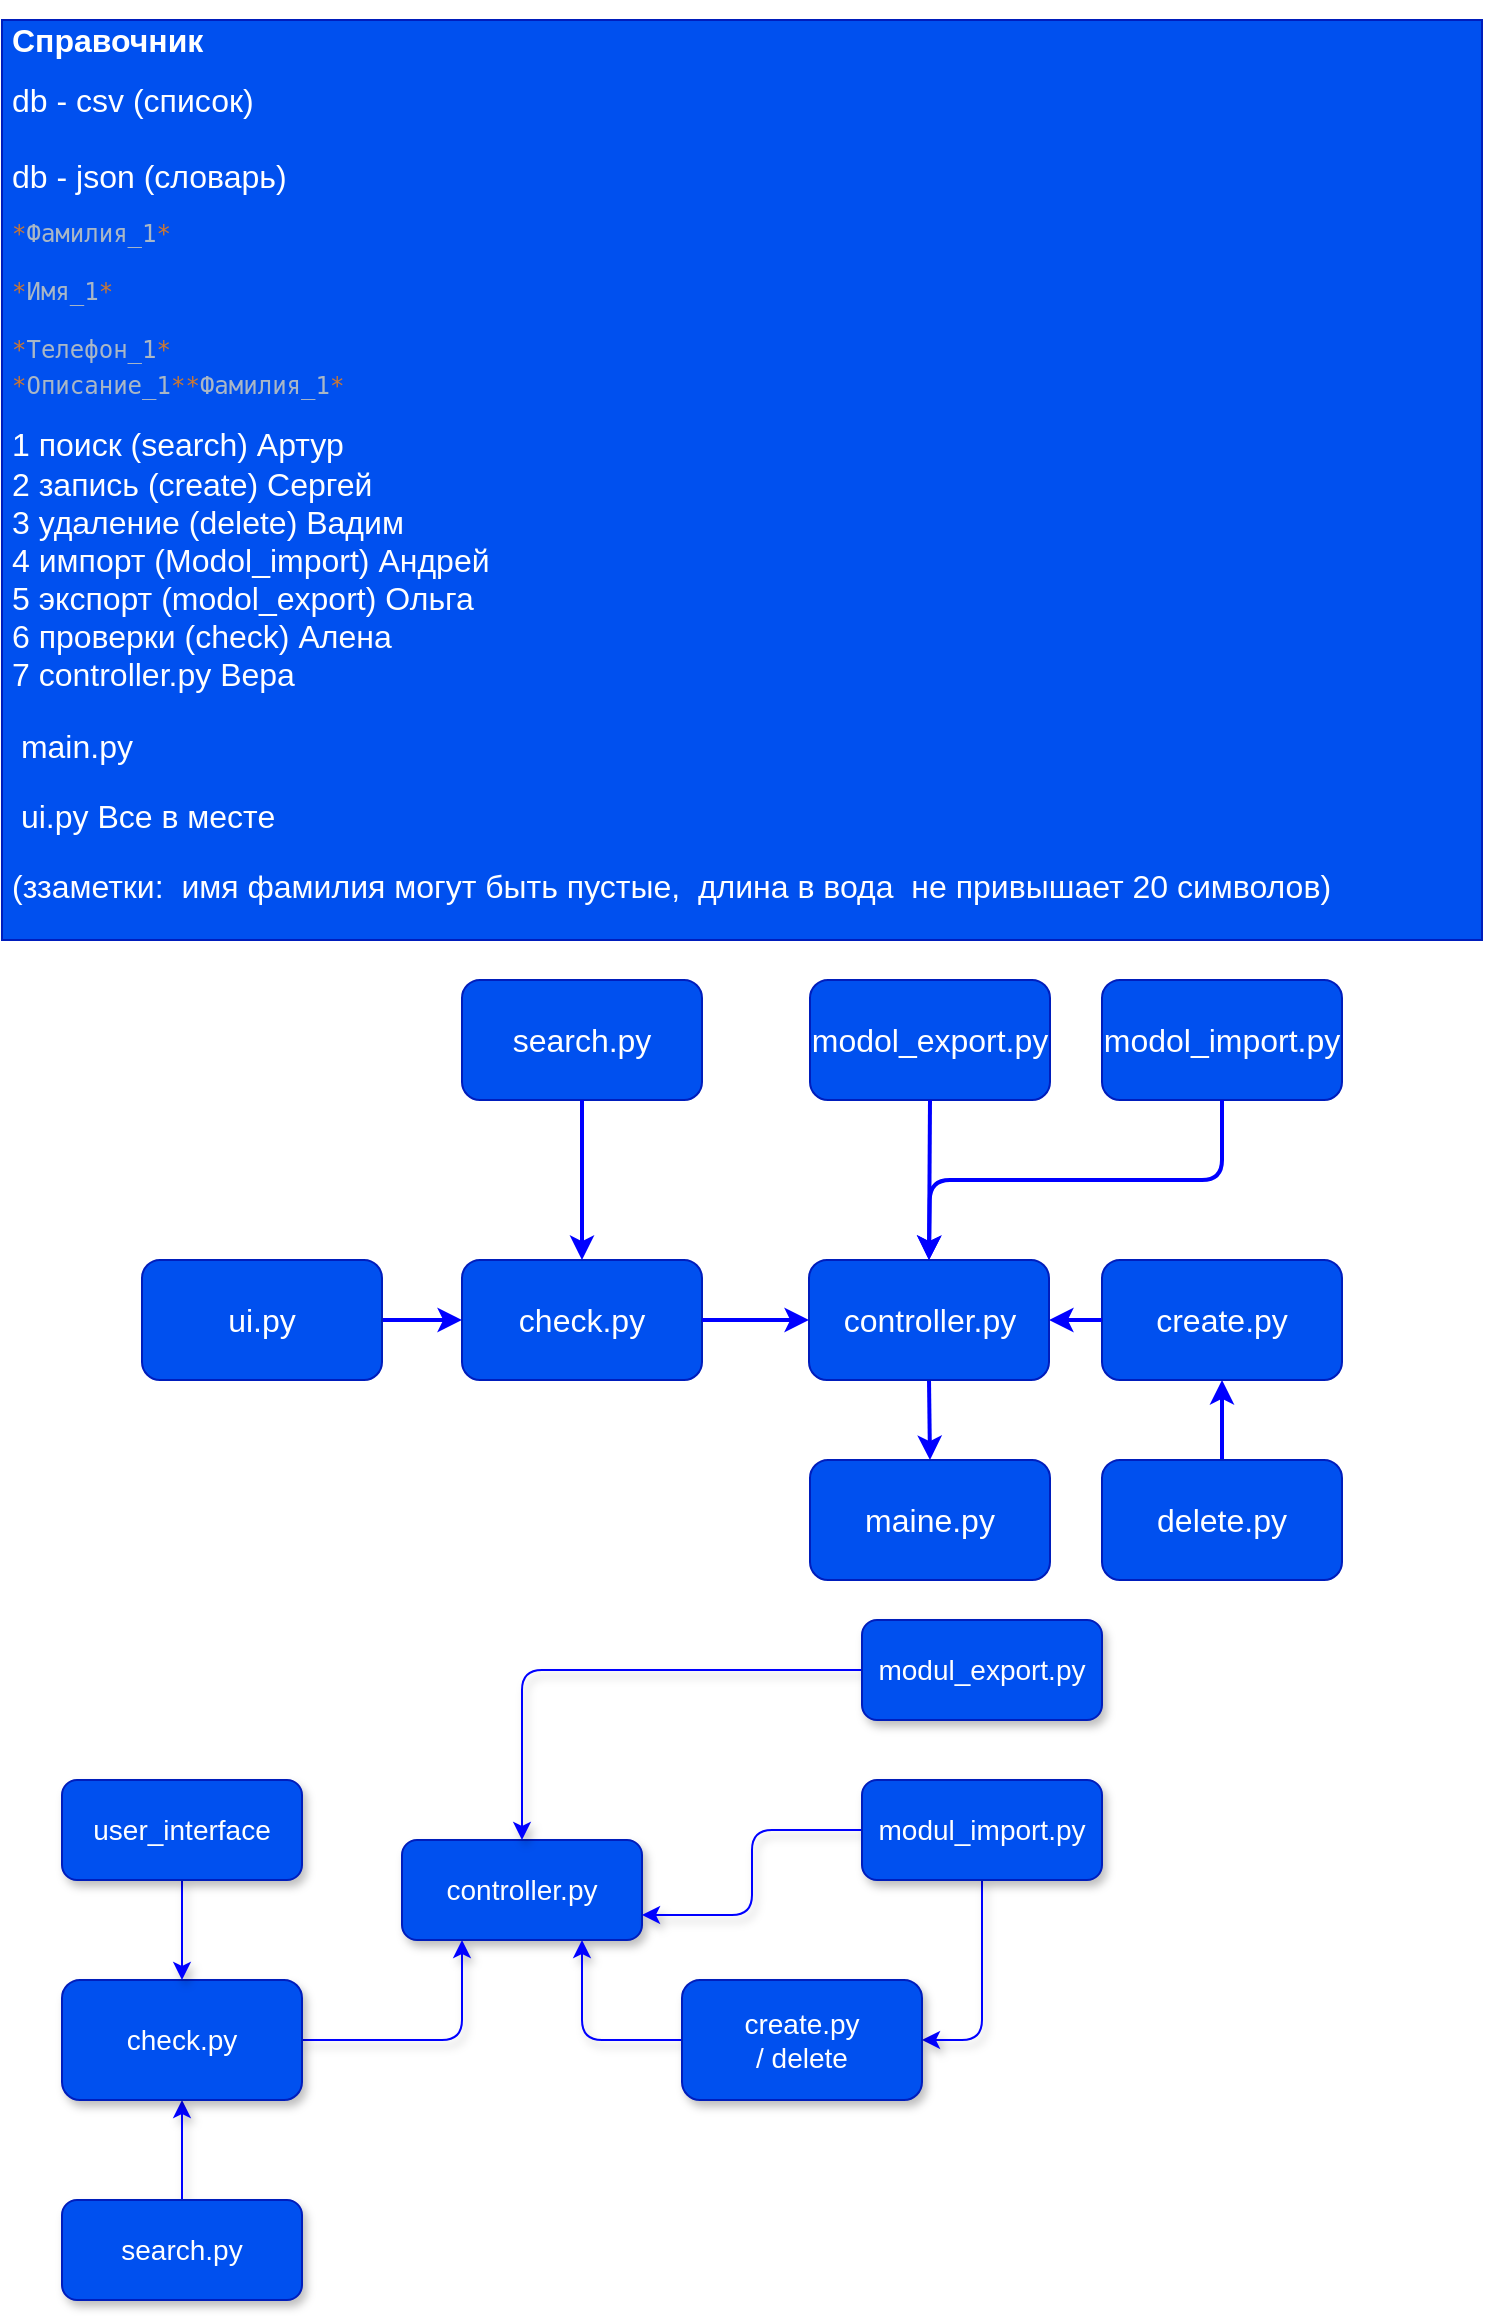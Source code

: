 <mxfile>
    <diagram id="Un_Z-Ee4vAJJ7-9JeIwL" name="Страница 1">
        <mxGraphModel dx="945" dy="488" grid="1" gridSize="10" guides="1" tooltips="1" connect="1" arrows="1" fold="1" page="1" pageScale="1" pageWidth="827" pageHeight="1169" background="#ffffff" math="0" shadow="0">
            <root>
                <mxCell id="0"/>
                <mxCell id="1" parent="0"/>
                <mxCell id="2" value="&lt;h1 style=&quot;font-size: 16px&quot;&gt;&lt;font style=&quot;font-size: 16px&quot;&gt;Справочник&lt;/font&gt;&lt;/h1&gt;&lt;div&gt;&lt;font style=&quot;font-size: 16px&quot;&gt;db - csv (список)&lt;/font&gt;&lt;/div&gt;&lt;div&gt;&lt;font style=&quot;font-size: 16px&quot;&gt;&lt;br&gt;&lt;/font&gt;&lt;/div&gt;&lt;div&gt;&lt;font style=&quot;font-size: 16px&quot;&gt;db - json (словарь)&amp;nbsp;&lt;/font&gt;&lt;/div&gt;&lt;pre style=&quot;color: rgb(169 , 183 , 198) ; font-family: &amp;#34;jetbrains mono&amp;#34; , monospace&quot;&gt;&lt;span style=&quot;color: #cc7832&quot;&gt;*&lt;/span&gt;Фамилия_1&lt;span style=&quot;color: #cc7832&quot;&gt;*&lt;br&gt;&lt;/span&gt;&lt;span style=&quot;color: #cc7832&quot;&gt;&lt;br&gt;&lt;/span&gt;&lt;span style=&quot;color: #cc7832&quot;&gt;*&lt;/span&gt;Имя_1&lt;span style=&quot;color: #cc7832&quot;&gt;*&lt;br&gt;&lt;/span&gt;&lt;span style=&quot;color: #cc7832&quot;&gt;&lt;br&gt;&lt;/span&gt;&lt;span style=&quot;color: #cc7832&quot;&gt;*&lt;/span&gt;Телефон_1&lt;span style=&quot;color: #cc7832&quot;&gt;*&lt;br&gt;&lt;/span&gt;&lt;font style=&quot;color: rgb(240 , 240 , 240) ; font-family: &amp;#34;helvetica&amp;#34; ; white-space: normal ; font-size: 16px&quot;&gt;&lt;span style=&quot;font-family: &amp;#34;jetbrains mono&amp;#34; , monospace ; font-size: 12px ; color: rgb(204 , 120 , 50)&quot;&gt;*&lt;/span&gt;&lt;span style=&quot;color: rgb(169 , 183 , 198) ; font-family: &amp;#34;jetbrains mono&amp;#34; , monospace ; font-size: 12px&quot;&gt;Описание_1&lt;/span&gt;&lt;span style=&quot;font-family: &amp;#34;jetbrains mono&amp;#34; , monospace ; font-size: 12px ; color: rgb(204 , 120 , 50)&quot;&gt;*&lt;/span&gt;&lt;/font&gt;&lt;span style=&quot;white-space: normal ; color: rgb(204 , 120 , 50)&quot;&gt;*&lt;/span&gt;&lt;span style=&quot;white-space: normal&quot;&gt;Фамилия_1&lt;/span&gt;&lt;span style=&quot;white-space: normal ; color: rgb(204 , 120 , 50)&quot;&gt;*&lt;/span&gt;&lt;/pre&gt;&lt;div&gt;&lt;font style=&quot;font-size: 16px&quot;&gt;1 поиск (search) Артур&lt;/font&gt;&lt;/div&gt;&lt;div&gt;&lt;font style=&quot;font-size: 16px&quot;&gt;2 запись (create) Сергей&lt;/font&gt;&lt;/div&gt;&lt;div&gt;&lt;font style=&quot;font-size: 16px&quot;&gt;3 удаление (delete) Вадим&lt;/font&gt;&lt;/div&gt;&lt;div&gt;&lt;font style=&quot;font-size: 16px&quot;&gt;4 импорт (Modol_import) Андрей&lt;/font&gt;&lt;/div&gt;&lt;div&gt;&lt;font style=&quot;font-size: 16px&quot;&gt;5 экспорт (modol_export) Ольга&lt;/font&gt;&lt;/div&gt;&lt;div&gt;&lt;font style=&quot;font-size: 16px&quot;&gt;6 проверки (check) Алена&lt;/font&gt;&lt;/div&gt;&lt;div&gt;&lt;font style=&quot;font-size: 16px&quot;&gt;7&lt;/font&gt;&lt;span style=&quot;font-size: 16px&quot;&gt;&amp;nbsp;controller.py Вера&lt;/span&gt;&lt;/div&gt;&lt;p style=&quot;font-size: 16px&quot;&gt;&lt;font style=&quot;font-size: 16px&quot;&gt;&amp;nbsp;main.py&amp;nbsp;&lt;/font&gt;&lt;/p&gt;&lt;p style=&quot;font-size: 16px&quot;&gt;&lt;font style=&quot;font-size: 16px&quot;&gt;&amp;nbsp;ui.py Все в месте&lt;/font&gt;&lt;/p&gt;&lt;p style=&quot;font-size: 16px&quot;&gt;&lt;span&gt;(ззаметки:&amp;nbsp; имя фамилия могут быть пустые,&amp;nbsp; длина в вода&amp;nbsp; не привышает 20 символов)&lt;/span&gt;&lt;br&gt;&lt;/p&gt;" style="text;html=1;strokeColor=#001DBC;fillColor=#0050ef;spacing=5;spacingTop=-20;whiteSpace=wrap;overflow=hidden;rounded=0;fontColor=#ffffff;" parent="1" vertex="1">
                    <mxGeometry x="20" y="20" width="740" height="460" as="geometry"/>
                </mxCell>
                <mxCell id="30" style="edgeStyle=none;html=1;exitX=0.5;exitY=1;exitDx=0;exitDy=0;entryX=0.5;entryY=0;entryDx=0;entryDy=0;strokeColor=#FFFFFF;strokeWidth=2;" parent="1" source="3" target="8" edge="1">
                    <mxGeometry relative="1" as="geometry"/>
                </mxCell>
                <mxCell id="3" value="search.py" style="rounded=1;whiteSpace=wrap;html=1;fontSize=16;fillColor=#0050ef;fontColor=#FFFFFF;strokeColor=#001DBC;" parent="1" vertex="1">
                    <mxGeometry x="250" y="500" width="120" height="60" as="geometry"/>
                </mxCell>
                <mxCell id="31" style="edgeStyle=none;html=1;exitX=0;exitY=0.5;exitDx=0;exitDy=0;entryX=1;entryY=0.5;entryDx=0;entryDy=0;strokeColor=#FFFFFF;strokeWidth=2;" parent="1" source="4" target="9" edge="1">
                    <mxGeometry relative="1" as="geometry"/>
                </mxCell>
                <mxCell id="4" value="create.py" style="rounded=1;whiteSpace=wrap;html=1;fontSize=16;fillColor=#0050ef;fontColor=#FFFFFF;strokeColor=#001DBC;" parent="1" vertex="1">
                    <mxGeometry x="570" y="640" width="120" height="60" as="geometry"/>
                </mxCell>
                <mxCell id="32" style="edgeStyle=none;html=1;exitX=0.5;exitY=0;exitDx=0;exitDy=0;entryX=0.5;entryY=1;entryDx=0;entryDy=0;strokeColor=#0000FF;strokeWidth=2;" parent="1" source="5" target="4" edge="1">
                    <mxGeometry relative="1" as="geometry"/>
                </mxCell>
                <mxCell id="5" value="delete.py" style="rounded=1;whiteSpace=wrap;html=1;fontSize=16;fillColor=#0050ef;fontColor=#FFFFFF;strokeColor=#001DBC;" parent="1" vertex="1">
                    <mxGeometry x="570" y="740" width="120" height="60" as="geometry"/>
                </mxCell>
                <mxCell id="12" style="edgeStyle=none;html=1;exitX=0.5;exitY=1;exitDx=0;exitDy=0;entryX=0.5;entryY=0;entryDx=0;entryDy=0;strokeColor=#FFFFFF;strokeWidth=2;" parent="1" source="6" target="9" edge="1">
                    <mxGeometry relative="1" as="geometry">
                        <Array as="points">
                            <mxPoint x="630" y="600"/>
                            <mxPoint x="484" y="600"/>
                        </Array>
                    </mxGeometry>
                </mxCell>
                <mxCell id="6" value="modol_import.py" style="rounded=1;whiteSpace=wrap;html=1;fontSize=16;fillColor=#0050ef;fontColor=#FFFFFF;strokeColor=#001DBC;" parent="1" vertex="1">
                    <mxGeometry x="570" y="500" width="120" height="60" as="geometry"/>
                </mxCell>
                <mxCell id="27" style="edgeStyle=none;html=1;exitX=0.5;exitY=1;exitDx=0;exitDy=0;entryX=0.5;entryY=0;entryDx=0;entryDy=0;strokeColor=#FFFFFF;strokeWidth=2;" parent="1" source="7" target="9" edge="1">
                    <mxGeometry relative="1" as="geometry"/>
                </mxCell>
                <mxCell id="7" value="modol_export.py" style="rounded=1;whiteSpace=wrap;html=1;fontSize=16;fillColor=#0050ef;fontColor=#FFFFFF;strokeColor=#001DBC;" parent="1" vertex="1">
                    <mxGeometry x="424" y="500" width="120" height="60" as="geometry"/>
                </mxCell>
                <mxCell id="29" style="edgeStyle=none;html=1;exitX=1;exitY=0.5;exitDx=0;exitDy=0;entryX=0;entryY=0.5;entryDx=0;entryDy=0;strokeColor=#FFFFFF;strokeWidth=2;" parent="1" source="8" target="9" edge="1">
                    <mxGeometry relative="1" as="geometry"/>
                </mxCell>
                <mxCell id="8" value="check.py" style="rounded=1;whiteSpace=wrap;html=1;fontSize=16;fillColor=#0050ef;fontColor=#FFFFFF;strokeColor=#001DBC;" parent="1" vertex="1">
                    <mxGeometry x="250" y="640" width="120" height="60" as="geometry"/>
                </mxCell>
                <mxCell id="34" style="edgeStyle=none;html=1;exitX=0.5;exitY=1;exitDx=0;exitDy=0;entryX=0.5;entryY=0;entryDx=0;entryDy=0;strokeColor=#0000FF;strokeWidth=2;" parent="1" source="9" target="10" edge="1">
                    <mxGeometry relative="1" as="geometry"/>
                </mxCell>
                <mxCell id="9" value="controller.py" style="rounded=1;whiteSpace=wrap;html=1;fontSize=16;fillColor=#0050ef;fontColor=#FFFFFF;strokeColor=#001DBC;" parent="1" vertex="1">
                    <mxGeometry x="423.5" y="640" width="120" height="60" as="geometry"/>
                </mxCell>
                <mxCell id="10" value="maine.py" style="rounded=1;whiteSpace=wrap;html=1;fontSize=16;fillColor=#0050ef;fontColor=#FFFFFF;strokeColor=#001DBC;" parent="1" vertex="1">
                    <mxGeometry x="424" y="740" width="120" height="60" as="geometry"/>
                </mxCell>
                <mxCell id="28" style="edgeStyle=none;html=1;exitX=1;exitY=0.5;exitDx=0;exitDy=0;strokeColor=#0000FF;strokeWidth=2;" parent="1" source="11" target="8" edge="1">
                    <mxGeometry relative="1" as="geometry"/>
                </mxCell>
                <mxCell id="11" value="ui.py" style="rounded=1;whiteSpace=wrap;html=1;fontSize=16;fillColor=#0050ef;fontColor=#FFFFFF;strokeColor=#001DBC;" parent="1" vertex="1">
                    <mxGeometry x="90" y="640" width="120" height="60" as="geometry"/>
                </mxCell>
                <mxCell id="13" value="controller.py" style="rounded=1;whiteSpace=wrap;html=1;fillColor=#0050ef;fontColor=#FFFFFF;strokeColor=#001DBC;fontSize=14;shadow=1;sketch=0;" parent="1" vertex="1">
                    <mxGeometry x="220" y="930" width="120" height="50" as="geometry"/>
                </mxCell>
                <mxCell id="14" style="edgeStyle=orthogonalEdgeStyle;rounded=1;orthogonalLoop=1;jettySize=auto;html=1;entryX=0.5;entryY=1;entryDx=0;entryDy=0;fontColor=#FFFFFF;fillColor=#0050ef;strokeColor=#0000FF;fontSize=14;shadow=1;sketch=0;" parent="1" source="15" target="17" edge="1">
                    <mxGeometry relative="1" as="geometry"/>
                </mxCell>
                <mxCell id="15" value="search.py" style="rounded=1;whiteSpace=wrap;html=1;fillColor=#0050ef;fontColor=#FFFFFF;strokeColor=#001DBC;fontSize=14;shadow=1;sketch=0;" parent="1" vertex="1">
                    <mxGeometry x="50" y="1110" width="120" height="50" as="geometry"/>
                </mxCell>
                <mxCell id="16" style="edgeStyle=orthogonalEdgeStyle;rounded=1;orthogonalLoop=1;jettySize=auto;html=1;entryX=0.25;entryY=1;entryDx=0;entryDy=0;fontColor=#FFFFFF;fillColor=#0050ef;strokeColor=#0000FF;fontSize=14;shadow=1;sketch=0;" parent="1" source="17" target="13" edge="1">
                    <mxGeometry relative="1" as="geometry"/>
                </mxCell>
                <mxCell id="17" value="&lt;font style=&quot;font-size: 14px;&quot;&gt;check.py&lt;/font&gt;" style="rounded=1;whiteSpace=wrap;html=1;fontColor=#FFFFFF;fillColor=#0050ef;strokeColor=#001DBC;fontSize=14;shadow=1;sketch=0;" parent="1" vertex="1">
                    <mxGeometry x="50" y="1000" width="120" height="60" as="geometry"/>
                </mxCell>
                <mxCell id="18" style="edgeStyle=orthogonalEdgeStyle;rounded=1;orthogonalLoop=1;jettySize=auto;html=1;entryX=0.5;entryY=0;entryDx=0;entryDy=0;fontColor=#FFFFFF;fillColor=#0050ef;strokeColor=#0000FF;fontSize=14;shadow=1;sketch=0;" parent="1" source="19" target="17" edge="1">
                    <mxGeometry relative="1" as="geometry"/>
                </mxCell>
                <mxCell id="19" value="user_interface" style="rounded=1;whiteSpace=wrap;html=1;fontColor=#FFFFFF;fillColor=#0050ef;strokeColor=#001DBC;fontSize=14;shadow=1;sketch=0;" parent="1" vertex="1">
                    <mxGeometry x="50" y="900" width="120" height="50" as="geometry"/>
                </mxCell>
                <mxCell id="20" style="edgeStyle=orthogonalEdgeStyle;rounded=1;orthogonalLoop=1;jettySize=auto;html=1;entryX=1;entryY=0.75;entryDx=0;entryDy=0;fontColor=#FFFFFF;fillColor=#0050ef;strokeColor=#0000FF;fontSize=14;shadow=1;sketch=0;" parent="1" source="22" target="13" edge="1">
                    <mxGeometry relative="1" as="geometry"/>
                </mxCell>
                <mxCell id="21" style="edgeStyle=orthogonalEdgeStyle;rounded=1;orthogonalLoop=1;jettySize=auto;html=1;entryX=1;entryY=0.5;entryDx=0;entryDy=0;fontColor=#FFFFFF;fillColor=#0050ef;strokeColor=#0000FF;fontSize=14;shadow=1;sketch=0;" parent="1" source="22" target="26" edge="1">
                    <mxGeometry relative="1" as="geometry"/>
                </mxCell>
                <mxCell id="22" value="modul_import.py" style="rounded=1;whiteSpace=wrap;html=1;fontColor=#FFFFFF;fillColor=#0050ef;strokeColor=#001DBC;fontSize=14;shadow=1;sketch=0;" parent="1" vertex="1">
                    <mxGeometry x="450" y="900" width="120" height="50" as="geometry"/>
                </mxCell>
                <mxCell id="23" style="edgeStyle=orthogonalEdgeStyle;rounded=1;orthogonalLoop=1;jettySize=auto;html=1;exitX=0;exitY=0.5;exitDx=0;exitDy=0;entryX=0.5;entryY=0;entryDx=0;entryDy=0;fontColor=#FFFFFF;fillColor=#0050ef;strokeColor=#0000FF;fontSize=14;shadow=1;sketch=0;" parent="1" source="24" target="13" edge="1">
                    <mxGeometry relative="1" as="geometry"/>
                </mxCell>
                <mxCell id="24" value="modul_export.py" style="rounded=1;whiteSpace=wrap;html=1;fontColor=#FFFFFF;fillColor=#0050ef;strokeColor=#001DBC;fontSize=14;shadow=1;sketch=0;" parent="1" vertex="1">
                    <mxGeometry x="450" y="820" width="120" height="50" as="geometry"/>
                </mxCell>
                <mxCell id="25" style="edgeStyle=orthogonalEdgeStyle;rounded=1;orthogonalLoop=1;jettySize=auto;html=1;entryX=0.75;entryY=1;entryDx=0;entryDy=0;fontColor=#FFFFFF;fillColor=#0050ef;strokeColor=#0000FF;fontSize=14;shadow=1;sketch=0;" parent="1" source="26" target="13" edge="1">
                    <mxGeometry relative="1" as="geometry"/>
                </mxCell>
                <mxCell id="26" value="create.py&lt;br style=&quot;font-size: 14px;&quot;&gt;/ delete" style="rounded=1;whiteSpace=wrap;html=1;fontColor=#FFFFFF;fillColor=#0050ef;strokeColor=#001DBC;fontSize=14;shadow=1;sketch=0;" parent="1" vertex="1">
                    <mxGeometry x="360" y="1000" width="120" height="60" as="geometry"/>
                </mxCell>
                <mxCell id="35" style="edgeStyle=none;html=1;exitX=0.5;exitY=1;exitDx=0;exitDy=0;entryX=0.5;entryY=0;entryDx=0;entryDy=0;strokeColor=#0000FF;strokeWidth=2;" edge="1" parent="1">
                    <mxGeometry relative="1" as="geometry">
                        <mxPoint x="310" y="560" as="sourcePoint"/>
                        <mxPoint x="310" y="640" as="targetPoint"/>
                    </mxGeometry>
                </mxCell>
                <mxCell id="36" style="edgeStyle=none;html=1;exitX=0.5;exitY=1;exitDx=0;exitDy=0;entryX=0.5;entryY=0;entryDx=0;entryDy=0;strokeColor=#0000FF;strokeWidth=2;" edge="1" parent="1">
                    <mxGeometry relative="1" as="geometry">
                        <mxPoint x="484" y="560" as="sourcePoint"/>
                        <mxPoint x="483.5" y="640" as="targetPoint"/>
                    </mxGeometry>
                </mxCell>
                <mxCell id="37" style="edgeStyle=none;html=1;exitX=0.5;exitY=1;exitDx=0;exitDy=0;entryX=0.5;entryY=0;entryDx=0;entryDy=0;strokeColor=#0000FF;strokeWidth=2;" edge="1" parent="1">
                    <mxGeometry relative="1" as="geometry">
                        <Array as="points">
                            <mxPoint x="630" y="600"/>
                            <mxPoint x="484" y="600"/>
                        </Array>
                        <mxPoint x="630" y="560" as="sourcePoint"/>
                        <mxPoint x="483.5" y="640" as="targetPoint"/>
                    </mxGeometry>
                </mxCell>
                <mxCell id="38" style="edgeStyle=none;html=1;exitX=0;exitY=0.5;exitDx=0;exitDy=0;entryX=1;entryY=0.5;entryDx=0;entryDy=0;strokeColor=#0000FF;strokeWidth=2;" edge="1" parent="1">
                    <mxGeometry relative="1" as="geometry">
                        <mxPoint x="570" y="670" as="sourcePoint"/>
                        <mxPoint x="543.5" y="670" as="targetPoint"/>
                    </mxGeometry>
                </mxCell>
                <mxCell id="39" style="edgeStyle=none;html=1;exitX=1;exitY=0.5;exitDx=0;exitDy=0;entryX=0;entryY=0.5;entryDx=0;entryDy=0;strokeColor=#0000FF;strokeWidth=2;" edge="1" parent="1">
                    <mxGeometry relative="1" as="geometry">
                        <mxPoint x="370" y="670" as="sourcePoint"/>
                        <mxPoint x="423.5" y="670" as="targetPoint"/>
                    </mxGeometry>
                </mxCell>
            </root>
        </mxGraphModel>
    </diagram>
</mxfile>
